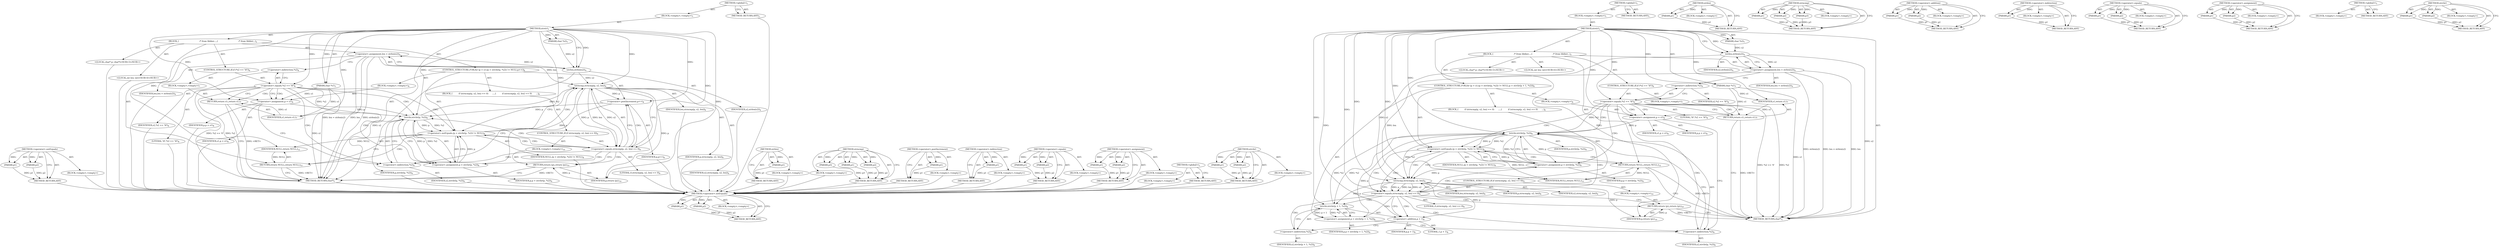 digraph "strchr" {
vulnerable_99 [label=<(METHOD,&lt;operator&gt;.notEquals)>];
vulnerable_100 [label=<(PARAM,p1)>];
vulnerable_101 [label=<(PARAM,p2)>];
vulnerable_102 [label=<(BLOCK,&lt;empty&gt;,&lt;empty&gt;)>];
vulnerable_103 [label=<(METHOD_RETURN,ANY)>];
vulnerable_6 [label=<(METHOD,&lt;global&gt;)<SUB>1</SUB>>];
vulnerable_7 [label=<(BLOCK,&lt;empty&gt;,&lt;empty&gt;)<SUB>1</SUB>>];
vulnerable_8 [label=<(METHOD,strstr)<SUB>1</SUB>>];
vulnerable_9 [label=<(PARAM,char *s1)<SUB>1</SUB>>];
vulnerable_10 [label=<(PARAM,char *s2)<SUB>1</SUB>>];
vulnerable_11 [label=<(BLOCK,{                               /* from libiber...,{                               /* from libiber...)<SUB>2</SUB>>];
vulnerable_12 [label="<(LOCAL,char* p: char*)<SUB>3</SUB>>"];
vulnerable_13 [label="<(LOCAL,int len: int)<SUB>4</SUB>>"];
vulnerable_14 [label=<(&lt;operator&gt;.assignment,len = strlen(s2))<SUB>4</SUB>>];
vulnerable_15 [label=<(IDENTIFIER,len,len = strlen(s2))<SUB>4</SUB>>];
vulnerable_16 [label=<(strlen,strlen(s2))<SUB>4</SUB>>];
vulnerable_17 [label=<(IDENTIFIER,s2,strlen(s2))<SUB>4</SUB>>];
vulnerable_18 [label=<(CONTROL_STRUCTURE,IF,if (*s2 == '\0'))<SUB>6</SUB>>];
vulnerable_19 [label=<(&lt;operator&gt;.equals,*s2 == '\0')<SUB>6</SUB>>];
vulnerable_20 [label=<(&lt;operator&gt;.indirection,*s2)<SUB>6</SUB>>];
vulnerable_21 [label=<(IDENTIFIER,s2,*s2 == '\0')<SUB>6</SUB>>];
vulnerable_22 [label=<(LITERAL,'\0',*s2 == '\0')<SUB>6</SUB>>];
vulnerable_23 [label=<(BLOCK,&lt;empty&gt;,&lt;empty&gt;)<SUB>7</SUB>>];
vulnerable_24 [label=<(RETURN,return s1;,return s1;)<SUB>7</SUB>>];
vulnerable_25 [label=<(IDENTIFIER,s1,return s1;)<SUB>7</SUB>>];
vulnerable_26 [label=<(CONTROL_STRUCTURE,FOR,for (p = s1;(p = strchr(p, *s2)) != NULL;p = strchr(p + 1, *s2)))<SUB>8</SUB>>];
vulnerable_27 [label=<(BLOCK,&lt;empty&gt;,&lt;empty&gt;)<SUB>8</SUB>>];
vulnerable_28 [label=<(&lt;operator&gt;.assignment,p = s1)<SUB>8</SUB>>];
vulnerable_29 [label=<(IDENTIFIER,p,p = s1)<SUB>8</SUB>>];
vulnerable_30 [label=<(IDENTIFIER,s1,p = s1)<SUB>8</SUB>>];
vulnerable_31 [label=<(&lt;operator&gt;.notEquals,(p = strchr(p, *s2)) != NULL)<SUB>8</SUB>>];
vulnerable_32 [label=<(&lt;operator&gt;.assignment,p = strchr(p, *s2))<SUB>8</SUB>>];
vulnerable_33 [label=<(IDENTIFIER,p,p = strchr(p, *s2))<SUB>8</SUB>>];
vulnerable_34 [label=<(strchr,strchr(p, *s2))<SUB>8</SUB>>];
vulnerable_35 [label=<(IDENTIFIER,p,strchr(p, *s2))<SUB>8</SUB>>];
vulnerable_36 [label=<(&lt;operator&gt;.indirection,*s2)<SUB>8</SUB>>];
vulnerable_37 [label=<(IDENTIFIER,s2,strchr(p, *s2))<SUB>8</SUB>>];
vulnerable_38 [label=<(IDENTIFIER,NULL,(p = strchr(p, *s2)) != NULL)<SUB>8</SUB>>];
vulnerable_39 [label=<(&lt;operator&gt;.assignment,p = strchr(p + 1, *s2))<SUB>8</SUB>>];
vulnerable_40 [label=<(IDENTIFIER,p,p = strchr(p + 1, *s2))<SUB>8</SUB>>];
vulnerable_41 [label=<(strchr,strchr(p + 1, *s2))<SUB>8</SUB>>];
vulnerable_42 [label=<(&lt;operator&gt;.addition,p + 1)<SUB>8</SUB>>];
vulnerable_43 [label=<(IDENTIFIER,p,p + 1)<SUB>8</SUB>>];
vulnerable_44 [label=<(LITERAL,1,p + 1)<SUB>8</SUB>>];
vulnerable_45 [label=<(&lt;operator&gt;.indirection,*s2)<SUB>8</SUB>>];
vulnerable_46 [label=<(IDENTIFIER,s2,strchr(p + 1, *s2))<SUB>8</SUB>>];
vulnerable_47 [label=<(BLOCK,{
         if (strncmp(p, s2, len) == 0)
      ...,{
         if (strncmp(p, s2, len) == 0)
      ...)<SUB>8</SUB>>];
vulnerable_48 [label=<(CONTROL_STRUCTURE,IF,if (strncmp(p, s2, len) == 0))<SUB>9</SUB>>];
vulnerable_49 [label=<(&lt;operator&gt;.equals,strncmp(p, s2, len) == 0)<SUB>9</SUB>>];
vulnerable_50 [label=<(strncmp,strncmp(p, s2, len))<SUB>9</SUB>>];
vulnerable_51 [label=<(IDENTIFIER,p,strncmp(p, s2, len))<SUB>9</SUB>>];
vulnerable_52 [label=<(IDENTIFIER,s2,strncmp(p, s2, len))<SUB>9</SUB>>];
vulnerable_53 [label=<(IDENTIFIER,len,strncmp(p, s2, len))<SUB>9</SUB>>];
vulnerable_54 [label=<(LITERAL,0,strncmp(p, s2, len) == 0)<SUB>9</SUB>>];
vulnerable_55 [label=<(BLOCK,&lt;empty&gt;,&lt;empty&gt;)<SUB>10</SUB>>];
vulnerable_56 [label=<(RETURN,return (p);,return (p);)<SUB>10</SUB>>];
vulnerable_57 [label=<(IDENTIFIER,p,return (p);)<SUB>10</SUB>>];
vulnerable_58 [label=<(RETURN,return NULL;,return NULL;)<SUB>12</SUB>>];
vulnerable_59 [label=<(IDENTIFIER,NULL,return NULL;)<SUB>12</SUB>>];
vulnerable_60 [label=<(METHOD_RETURN,char*)<SUB>1</SUB>>];
vulnerable_62 [label=<(METHOD_RETURN,ANY)<SUB>1</SUB>>];
vulnerable_86 [label=<(METHOD,strlen)>];
vulnerable_87 [label=<(PARAM,p1)>];
vulnerable_88 [label=<(BLOCK,&lt;empty&gt;,&lt;empty&gt;)>];
vulnerable_89 [label=<(METHOD_RETURN,ANY)>];
vulnerable_114 [label=<(METHOD,strncmp)>];
vulnerable_115 [label=<(PARAM,p1)>];
vulnerable_116 [label=<(PARAM,p2)>];
vulnerable_117 [label=<(PARAM,p3)>];
vulnerable_118 [label=<(BLOCK,&lt;empty&gt;,&lt;empty&gt;)>];
vulnerable_119 [label=<(METHOD_RETURN,ANY)>];
vulnerable_109 [label=<(METHOD,&lt;operator&gt;.addition)>];
vulnerable_110 [label=<(PARAM,p1)>];
vulnerable_111 [label=<(PARAM,p2)>];
vulnerable_112 [label=<(BLOCK,&lt;empty&gt;,&lt;empty&gt;)>];
vulnerable_113 [label=<(METHOD_RETURN,ANY)>];
vulnerable_95 [label=<(METHOD,&lt;operator&gt;.indirection)>];
vulnerable_96 [label=<(PARAM,p1)>];
vulnerable_97 [label=<(BLOCK,&lt;empty&gt;,&lt;empty&gt;)>];
vulnerable_98 [label=<(METHOD_RETURN,ANY)>];
vulnerable_90 [label=<(METHOD,&lt;operator&gt;.equals)>];
vulnerable_91 [label=<(PARAM,p1)>];
vulnerable_92 [label=<(PARAM,p2)>];
vulnerable_93 [label=<(BLOCK,&lt;empty&gt;,&lt;empty&gt;)>];
vulnerable_94 [label=<(METHOD_RETURN,ANY)>];
vulnerable_81 [label=<(METHOD,&lt;operator&gt;.assignment)>];
vulnerable_82 [label=<(PARAM,p1)>];
vulnerable_83 [label=<(PARAM,p2)>];
vulnerable_84 [label=<(BLOCK,&lt;empty&gt;,&lt;empty&gt;)>];
vulnerable_85 [label=<(METHOD_RETURN,ANY)>];
vulnerable_75 [label=<(METHOD,&lt;global&gt;)<SUB>1</SUB>>];
vulnerable_76 [label=<(BLOCK,&lt;empty&gt;,&lt;empty&gt;)>];
vulnerable_77 [label=<(METHOD_RETURN,ANY)>];
vulnerable_104 [label=<(METHOD,strchr)>];
vulnerable_105 [label=<(PARAM,p1)>];
vulnerable_106 [label=<(PARAM,p2)>];
vulnerable_107 [label=<(BLOCK,&lt;empty&gt;,&lt;empty&gt;)>];
vulnerable_108 [label=<(METHOD_RETURN,ANY)>];
fixed_93 [label=<(METHOD,&lt;operator&gt;.notEquals)>];
fixed_94 [label=<(PARAM,p1)>];
fixed_95 [label=<(PARAM,p2)>];
fixed_96 [label=<(BLOCK,&lt;empty&gt;,&lt;empty&gt;)>];
fixed_97 [label=<(METHOD_RETURN,ANY)>];
fixed_6 [label=<(METHOD,&lt;global&gt;)<SUB>1</SUB>>];
fixed_7 [label=<(BLOCK,&lt;empty&gt;,&lt;empty&gt;)<SUB>1</SUB>>];
fixed_8 [label=<(METHOD,strstr)<SUB>1</SUB>>];
fixed_9 [label=<(PARAM,char *s1)<SUB>1</SUB>>];
fixed_10 [label=<(PARAM,char *s2)<SUB>1</SUB>>];
fixed_11 [label=<(BLOCK,{                               /* from libiber...,{                               /* from libiber...)<SUB>2</SUB>>];
fixed_12 [label="<(LOCAL,char* p: char*)<SUB>3</SUB>>"];
fixed_13 [label="<(LOCAL,int len: int)<SUB>4</SUB>>"];
fixed_14 [label=<(&lt;operator&gt;.assignment,len = strlen(s2))<SUB>4</SUB>>];
fixed_15 [label=<(IDENTIFIER,len,len = strlen(s2))<SUB>4</SUB>>];
fixed_16 [label=<(strlen,strlen(s2))<SUB>4</SUB>>];
fixed_17 [label=<(IDENTIFIER,s2,strlen(s2))<SUB>4</SUB>>];
fixed_18 [label=<(CONTROL_STRUCTURE,IF,if (*s2 == '\0'))<SUB>6</SUB>>];
fixed_19 [label=<(&lt;operator&gt;.equals,*s2 == '\0')<SUB>6</SUB>>];
fixed_20 [label=<(&lt;operator&gt;.indirection,*s2)<SUB>6</SUB>>];
fixed_21 [label=<(IDENTIFIER,s2,*s2 == '\0')<SUB>6</SUB>>];
fixed_22 [label=<(LITERAL,'\0',*s2 == '\0')<SUB>6</SUB>>];
fixed_23 [label=<(BLOCK,&lt;empty&gt;,&lt;empty&gt;)<SUB>7</SUB>>];
fixed_24 [label=<(RETURN,return s1;,return s1;)<SUB>7</SUB>>];
fixed_25 [label=<(IDENTIFIER,s1,return s1;)<SUB>7</SUB>>];
fixed_26 [label=<(CONTROL_STRUCTURE,FOR,for (p = s1;(p = strchr(p, *s2)) != NULL;p++))<SUB>8</SUB>>];
fixed_27 [label=<(BLOCK,&lt;empty&gt;,&lt;empty&gt;)<SUB>8</SUB>>];
fixed_28 [label=<(&lt;operator&gt;.assignment,p = s1)<SUB>8</SUB>>];
fixed_29 [label=<(IDENTIFIER,p,p = s1)<SUB>8</SUB>>];
fixed_30 [label=<(IDENTIFIER,s1,p = s1)<SUB>8</SUB>>];
fixed_31 [label=<(&lt;operator&gt;.notEquals,(p = strchr(p, *s2)) != NULL)<SUB>8</SUB>>];
fixed_32 [label=<(&lt;operator&gt;.assignment,p = strchr(p, *s2))<SUB>8</SUB>>];
fixed_33 [label=<(IDENTIFIER,p,p = strchr(p, *s2))<SUB>8</SUB>>];
fixed_34 [label=<(strchr,strchr(p, *s2))<SUB>8</SUB>>];
fixed_35 [label=<(IDENTIFIER,p,strchr(p, *s2))<SUB>8</SUB>>];
fixed_36 [label=<(&lt;operator&gt;.indirection,*s2)<SUB>8</SUB>>];
fixed_37 [label=<(IDENTIFIER,s2,strchr(p, *s2))<SUB>8</SUB>>];
fixed_38 [label=<(IDENTIFIER,NULL,(p = strchr(p, *s2)) != NULL)<SUB>8</SUB>>];
fixed_39 [label=<(&lt;operator&gt;.postIncrement,p++)<SUB>8</SUB>>];
fixed_40 [label=<(IDENTIFIER,p,p++)<SUB>8</SUB>>];
fixed_41 [label=<(BLOCK,{
         if (strncmp(p, s2, len) == 0)
      ...,{
         if (strncmp(p, s2, len) == 0)
      ...)<SUB>8</SUB>>];
fixed_42 [label=<(CONTROL_STRUCTURE,IF,if (strncmp(p, s2, len) == 0))<SUB>9</SUB>>];
fixed_43 [label=<(&lt;operator&gt;.equals,strncmp(p, s2, len) == 0)<SUB>9</SUB>>];
fixed_44 [label=<(strncmp,strncmp(p, s2, len))<SUB>9</SUB>>];
fixed_45 [label=<(IDENTIFIER,p,strncmp(p, s2, len))<SUB>9</SUB>>];
fixed_46 [label=<(IDENTIFIER,s2,strncmp(p, s2, len))<SUB>9</SUB>>];
fixed_47 [label=<(IDENTIFIER,len,strncmp(p, s2, len))<SUB>9</SUB>>];
fixed_48 [label=<(LITERAL,0,strncmp(p, s2, len) == 0)<SUB>9</SUB>>];
fixed_49 [label=<(BLOCK,&lt;empty&gt;,&lt;empty&gt;)<SUB>10</SUB>>];
fixed_50 [label=<(RETURN,return (p);,return (p);)<SUB>10</SUB>>];
fixed_51 [label=<(IDENTIFIER,p,return (p);)<SUB>10</SUB>>];
fixed_52 [label=<(RETURN,return NULL;,return NULL;)<SUB>12</SUB>>];
fixed_53 [label=<(IDENTIFIER,NULL,return NULL;)<SUB>12</SUB>>];
fixed_54 [label=<(METHOD_RETURN,char*)<SUB>1</SUB>>];
fixed_56 [label=<(METHOD_RETURN,ANY)<SUB>1</SUB>>];
fixed_80 [label=<(METHOD,strlen)>];
fixed_81 [label=<(PARAM,p1)>];
fixed_82 [label=<(BLOCK,&lt;empty&gt;,&lt;empty&gt;)>];
fixed_83 [label=<(METHOD_RETURN,ANY)>];
fixed_107 [label=<(METHOD,strncmp)>];
fixed_108 [label=<(PARAM,p1)>];
fixed_109 [label=<(PARAM,p2)>];
fixed_110 [label=<(PARAM,p3)>];
fixed_111 [label=<(BLOCK,&lt;empty&gt;,&lt;empty&gt;)>];
fixed_112 [label=<(METHOD_RETURN,ANY)>];
fixed_103 [label=<(METHOD,&lt;operator&gt;.postIncrement)>];
fixed_104 [label=<(PARAM,p1)>];
fixed_105 [label=<(BLOCK,&lt;empty&gt;,&lt;empty&gt;)>];
fixed_106 [label=<(METHOD_RETURN,ANY)>];
fixed_89 [label=<(METHOD,&lt;operator&gt;.indirection)>];
fixed_90 [label=<(PARAM,p1)>];
fixed_91 [label=<(BLOCK,&lt;empty&gt;,&lt;empty&gt;)>];
fixed_92 [label=<(METHOD_RETURN,ANY)>];
fixed_84 [label=<(METHOD,&lt;operator&gt;.equals)>];
fixed_85 [label=<(PARAM,p1)>];
fixed_86 [label=<(PARAM,p2)>];
fixed_87 [label=<(BLOCK,&lt;empty&gt;,&lt;empty&gt;)>];
fixed_88 [label=<(METHOD_RETURN,ANY)>];
fixed_75 [label=<(METHOD,&lt;operator&gt;.assignment)>];
fixed_76 [label=<(PARAM,p1)>];
fixed_77 [label=<(PARAM,p2)>];
fixed_78 [label=<(BLOCK,&lt;empty&gt;,&lt;empty&gt;)>];
fixed_79 [label=<(METHOD_RETURN,ANY)>];
fixed_69 [label=<(METHOD,&lt;global&gt;)<SUB>1</SUB>>];
fixed_70 [label=<(BLOCK,&lt;empty&gt;,&lt;empty&gt;)>];
fixed_71 [label=<(METHOD_RETURN,ANY)>];
fixed_98 [label=<(METHOD,strchr)>];
fixed_99 [label=<(PARAM,p1)>];
fixed_100 [label=<(PARAM,p2)>];
fixed_101 [label=<(BLOCK,&lt;empty&gt;,&lt;empty&gt;)>];
fixed_102 [label=<(METHOD_RETURN,ANY)>];
vulnerable_99 -> vulnerable_100  [key=0, label="AST: "];
vulnerable_99 -> vulnerable_100  [key=1, label="DDG: "];
vulnerable_99 -> vulnerable_102  [key=0, label="AST: "];
vulnerable_99 -> vulnerable_101  [key=0, label="AST: "];
vulnerable_99 -> vulnerable_101  [key=1, label="DDG: "];
vulnerable_99 -> vulnerable_103  [key=0, label="AST: "];
vulnerable_99 -> vulnerable_103  [key=1, label="CFG: "];
vulnerable_100 -> vulnerable_103  [key=0, label="DDG: p1"];
vulnerable_101 -> vulnerable_103  [key=0, label="DDG: p2"];
vulnerable_6 -> vulnerable_7  [key=0, label="AST: "];
vulnerable_6 -> vulnerable_62  [key=0, label="AST: "];
vulnerable_6 -> vulnerable_62  [key=1, label="CFG: "];
vulnerable_7 -> vulnerable_8  [key=0, label="AST: "];
vulnerable_8 -> vulnerable_9  [key=0, label="AST: "];
vulnerable_8 -> vulnerable_9  [key=1, label="DDG: "];
vulnerable_8 -> vulnerable_10  [key=0, label="AST: "];
vulnerable_8 -> vulnerable_10  [key=1, label="DDG: "];
vulnerable_8 -> vulnerable_11  [key=0, label="AST: "];
vulnerable_8 -> vulnerable_60  [key=0, label="AST: "];
vulnerable_8 -> vulnerable_16  [key=0, label="CFG: "];
vulnerable_8 -> vulnerable_16  [key=1, label="DDG: "];
vulnerable_8 -> vulnerable_59  [key=0, label="DDG: "];
vulnerable_8 -> vulnerable_19  [key=0, label="DDG: "];
vulnerable_8 -> vulnerable_28  [key=0, label="DDG: "];
vulnerable_8 -> vulnerable_31  [key=0, label="DDG: "];
vulnerable_8 -> vulnerable_25  [key=0, label="DDG: "];
vulnerable_8 -> vulnerable_41  [key=0, label="DDG: "];
vulnerable_8 -> vulnerable_34  [key=0, label="DDG: "];
vulnerable_8 -> vulnerable_42  [key=0, label="DDG: "];
vulnerable_8 -> vulnerable_49  [key=0, label="DDG: "];
vulnerable_8 -> vulnerable_50  [key=0, label="DDG: "];
vulnerable_8 -> vulnerable_57  [key=0, label="DDG: "];
vulnerable_9 -> vulnerable_60  [key=0, label="DDG: s1"];
vulnerable_9 -> vulnerable_28  [key=0, label="DDG: s1"];
vulnerable_9 -> vulnerable_25  [key=0, label="DDG: s1"];
vulnerable_10 -> vulnerable_16  [key=0, label="DDG: s2"];
vulnerable_11 -> vulnerable_12  [key=0, label="AST: "];
vulnerable_11 -> vulnerable_13  [key=0, label="AST: "];
vulnerable_11 -> vulnerable_14  [key=0, label="AST: "];
vulnerable_11 -> vulnerable_18  [key=0, label="AST: "];
vulnerable_11 -> vulnerable_26  [key=0, label="AST: "];
vulnerable_11 -> vulnerable_58  [key=0, label="AST: "];
vulnerable_14 -> vulnerable_15  [key=0, label="AST: "];
vulnerable_14 -> vulnerable_16  [key=0, label="AST: "];
vulnerable_14 -> vulnerable_20  [key=0, label="CFG: "];
vulnerable_14 -> vulnerable_60  [key=0, label="DDG: len"];
vulnerable_14 -> vulnerable_60  [key=1, label="DDG: strlen(s2)"];
vulnerable_14 -> vulnerable_60  [key=2, label="DDG: len = strlen(s2)"];
vulnerable_14 -> vulnerable_50  [key=0, label="DDG: len"];
vulnerable_16 -> vulnerable_17  [key=0, label="AST: "];
vulnerable_16 -> vulnerable_14  [key=0, label="CFG: "];
vulnerable_16 -> vulnerable_14  [key=1, label="DDG: s2"];
vulnerable_16 -> vulnerable_60  [key=0, label="DDG: s2"];
vulnerable_16 -> vulnerable_50  [key=0, label="DDG: s2"];
vulnerable_18 -> vulnerable_19  [key=0, label="AST: "];
vulnerable_18 -> vulnerable_23  [key=0, label="AST: "];
vulnerable_19 -> vulnerable_20  [key=0, label="AST: "];
vulnerable_19 -> vulnerable_22  [key=0, label="AST: "];
vulnerable_19 -> vulnerable_24  [key=0, label="CFG: "];
vulnerable_19 -> vulnerable_24  [key=1, label="CDG: "];
vulnerable_19 -> vulnerable_28  [key=0, label="CFG: "];
vulnerable_19 -> vulnerable_28  [key=1, label="CDG: "];
vulnerable_19 -> vulnerable_60  [key=0, label="DDG: *s2"];
vulnerable_19 -> vulnerable_60  [key=1, label="DDG: *s2 == '\0'"];
vulnerable_19 -> vulnerable_34  [key=0, label="DDG: *s2"];
vulnerable_19 -> vulnerable_34  [key=1, label="CDG: "];
vulnerable_19 -> vulnerable_32  [key=0, label="CDG: "];
vulnerable_19 -> vulnerable_36  [key=0, label="CDG: "];
vulnerable_19 -> vulnerable_31  [key=0, label="CDG: "];
vulnerable_20 -> vulnerable_21  [key=0, label="AST: "];
vulnerable_20 -> vulnerable_19  [key=0, label="CFG: "];
vulnerable_23 -> vulnerable_24  [key=0, label="AST: "];
vulnerable_24 -> vulnerable_25  [key=0, label="AST: "];
vulnerable_24 -> vulnerable_60  [key=0, label="CFG: "];
vulnerable_24 -> vulnerable_60  [key=1, label="DDG: &lt;RET&gt;"];
vulnerable_25 -> vulnerable_24  [key=0, label="DDG: s1"];
vulnerable_26 -> vulnerable_27  [key=0, label="AST: "];
vulnerable_26 -> vulnerable_31  [key=0, label="AST: "];
vulnerable_26 -> vulnerable_39  [key=0, label="AST: "];
vulnerable_26 -> vulnerable_47  [key=0, label="AST: "];
vulnerable_27 -> vulnerable_28  [key=0, label="AST: "];
vulnerable_28 -> vulnerable_29  [key=0, label="AST: "];
vulnerable_28 -> vulnerable_30  [key=0, label="AST: "];
vulnerable_28 -> vulnerable_36  [key=0, label="CFG: "];
vulnerable_28 -> vulnerable_34  [key=0, label="DDG: p"];
vulnerable_31 -> vulnerable_32  [key=0, label="AST: "];
vulnerable_31 -> vulnerable_38  [key=0, label="AST: "];
vulnerable_31 -> vulnerable_50  [key=0, label="CFG: "];
vulnerable_31 -> vulnerable_50  [key=1, label="CDG: "];
vulnerable_31 -> vulnerable_58  [key=0, label="CFG: "];
vulnerable_31 -> vulnerable_58  [key=1, label="CDG: "];
vulnerable_31 -> vulnerable_59  [key=0, label="DDG: NULL"];
vulnerable_31 -> vulnerable_49  [key=0, label="CDG: "];
vulnerable_32 -> vulnerable_33  [key=0, label="AST: "];
vulnerable_32 -> vulnerable_34  [key=0, label="AST: "];
vulnerable_32 -> vulnerable_31  [key=0, label="CFG: "];
vulnerable_32 -> vulnerable_31  [key=1, label="DDG: p"];
vulnerable_32 -> vulnerable_50  [key=0, label="DDG: p"];
vulnerable_34 -> vulnerable_35  [key=0, label="AST: "];
vulnerable_34 -> vulnerable_36  [key=0, label="AST: "];
vulnerable_34 -> vulnerable_32  [key=0, label="CFG: "];
vulnerable_34 -> vulnerable_32  [key=1, label="DDG: p"];
vulnerable_34 -> vulnerable_32  [key=2, label="DDG: *s2"];
vulnerable_34 -> vulnerable_31  [key=0, label="DDG: p"];
vulnerable_34 -> vulnerable_31  [key=1, label="DDG: *s2"];
vulnerable_34 -> vulnerable_41  [key=0, label="DDG: *s2"];
vulnerable_34 -> vulnerable_50  [key=0, label="DDG: *s2"];
vulnerable_36 -> vulnerable_37  [key=0, label="AST: "];
vulnerable_36 -> vulnerable_34  [key=0, label="CFG: "];
vulnerable_39 -> vulnerable_40  [key=0, label="AST: "];
vulnerable_39 -> vulnerable_41  [key=0, label="AST: "];
vulnerable_39 -> vulnerable_36  [key=0, label="CFG: "];
vulnerable_39 -> vulnerable_34  [key=0, label="DDG: p"];
vulnerable_41 -> vulnerable_42  [key=0, label="AST: "];
vulnerable_41 -> vulnerable_45  [key=0, label="AST: "];
vulnerable_41 -> vulnerable_39  [key=0, label="CFG: "];
vulnerable_41 -> vulnerable_39  [key=1, label="DDG: p + 1"];
vulnerable_41 -> vulnerable_39  [key=2, label="DDG: *s2"];
vulnerable_41 -> vulnerable_34  [key=0, label="DDG: *s2"];
vulnerable_42 -> vulnerable_43  [key=0, label="AST: "];
vulnerable_42 -> vulnerable_44  [key=0, label="AST: "];
vulnerable_42 -> vulnerable_45  [key=0, label="CFG: "];
vulnerable_45 -> vulnerable_46  [key=0, label="AST: "];
vulnerable_45 -> vulnerable_41  [key=0, label="CFG: "];
vulnerable_47 -> vulnerable_48  [key=0, label="AST: "];
vulnerable_48 -> vulnerable_49  [key=0, label="AST: "];
vulnerable_48 -> vulnerable_55  [key=0, label="AST: "];
vulnerable_49 -> vulnerable_50  [key=0, label="AST: "];
vulnerable_49 -> vulnerable_54  [key=0, label="AST: "];
vulnerable_49 -> vulnerable_56  [key=0, label="CFG: "];
vulnerable_49 -> vulnerable_56  [key=1, label="CDG: "];
vulnerable_49 -> vulnerable_42  [key=0, label="CFG: "];
vulnerable_49 -> vulnerable_42  [key=1, label="CDG: "];
vulnerable_49 -> vulnerable_34  [key=0, label="CDG: "];
vulnerable_49 -> vulnerable_32  [key=0, label="CDG: "];
vulnerable_49 -> vulnerable_36  [key=0, label="CDG: "];
vulnerable_49 -> vulnerable_41  [key=0, label="CDG: "];
vulnerable_49 -> vulnerable_45  [key=0, label="CDG: "];
vulnerable_49 -> vulnerable_39  [key=0, label="CDG: "];
vulnerable_49 -> vulnerable_31  [key=0, label="CDG: "];
vulnerable_50 -> vulnerable_51  [key=0, label="AST: "];
vulnerable_50 -> vulnerable_52  [key=0, label="AST: "];
vulnerable_50 -> vulnerable_53  [key=0, label="AST: "];
vulnerable_50 -> vulnerable_49  [key=0, label="CFG: "];
vulnerable_50 -> vulnerable_49  [key=1, label="DDG: p"];
vulnerable_50 -> vulnerable_49  [key=2, label="DDG: s2"];
vulnerable_50 -> vulnerable_49  [key=3, label="DDG: len"];
vulnerable_50 -> vulnerable_41  [key=0, label="DDG: p"];
vulnerable_50 -> vulnerable_42  [key=0, label="DDG: p"];
vulnerable_50 -> vulnerable_57  [key=0, label="DDG: p"];
vulnerable_55 -> vulnerable_56  [key=0, label="AST: "];
vulnerable_56 -> vulnerable_57  [key=0, label="AST: "];
vulnerable_56 -> vulnerable_60  [key=0, label="CFG: "];
vulnerable_56 -> vulnerable_60  [key=1, label="DDG: &lt;RET&gt;"];
vulnerable_57 -> vulnerable_56  [key=0, label="DDG: p"];
vulnerable_58 -> vulnerable_59  [key=0, label="AST: "];
vulnerable_58 -> vulnerable_60  [key=0, label="CFG: "];
vulnerable_58 -> vulnerable_60  [key=1, label="DDG: &lt;RET&gt;"];
vulnerable_59 -> vulnerable_58  [key=0, label="DDG: NULL"];
vulnerable_86 -> vulnerable_87  [key=0, label="AST: "];
vulnerable_86 -> vulnerable_87  [key=1, label="DDG: "];
vulnerable_86 -> vulnerable_88  [key=0, label="AST: "];
vulnerable_86 -> vulnerable_89  [key=0, label="AST: "];
vulnerable_86 -> vulnerable_89  [key=1, label="CFG: "];
vulnerable_87 -> vulnerable_89  [key=0, label="DDG: p1"];
vulnerable_114 -> vulnerable_115  [key=0, label="AST: "];
vulnerable_114 -> vulnerable_115  [key=1, label="DDG: "];
vulnerable_114 -> vulnerable_118  [key=0, label="AST: "];
vulnerable_114 -> vulnerable_116  [key=0, label="AST: "];
vulnerable_114 -> vulnerable_116  [key=1, label="DDG: "];
vulnerable_114 -> vulnerable_119  [key=0, label="AST: "];
vulnerable_114 -> vulnerable_119  [key=1, label="CFG: "];
vulnerable_114 -> vulnerable_117  [key=0, label="AST: "];
vulnerable_114 -> vulnerable_117  [key=1, label="DDG: "];
vulnerable_115 -> vulnerable_119  [key=0, label="DDG: p1"];
vulnerable_116 -> vulnerable_119  [key=0, label="DDG: p2"];
vulnerable_117 -> vulnerable_119  [key=0, label="DDG: p3"];
vulnerable_109 -> vulnerable_110  [key=0, label="AST: "];
vulnerable_109 -> vulnerable_110  [key=1, label="DDG: "];
vulnerable_109 -> vulnerable_112  [key=0, label="AST: "];
vulnerable_109 -> vulnerable_111  [key=0, label="AST: "];
vulnerable_109 -> vulnerable_111  [key=1, label="DDG: "];
vulnerable_109 -> vulnerable_113  [key=0, label="AST: "];
vulnerable_109 -> vulnerable_113  [key=1, label="CFG: "];
vulnerable_110 -> vulnerable_113  [key=0, label="DDG: p1"];
vulnerable_111 -> vulnerable_113  [key=0, label="DDG: p2"];
vulnerable_95 -> vulnerable_96  [key=0, label="AST: "];
vulnerable_95 -> vulnerable_96  [key=1, label="DDG: "];
vulnerable_95 -> vulnerable_97  [key=0, label="AST: "];
vulnerable_95 -> vulnerable_98  [key=0, label="AST: "];
vulnerable_95 -> vulnerable_98  [key=1, label="CFG: "];
vulnerable_96 -> vulnerable_98  [key=0, label="DDG: p1"];
vulnerable_90 -> vulnerable_91  [key=0, label="AST: "];
vulnerable_90 -> vulnerable_91  [key=1, label="DDG: "];
vulnerable_90 -> vulnerable_93  [key=0, label="AST: "];
vulnerable_90 -> vulnerable_92  [key=0, label="AST: "];
vulnerable_90 -> vulnerable_92  [key=1, label="DDG: "];
vulnerable_90 -> vulnerable_94  [key=0, label="AST: "];
vulnerable_90 -> vulnerable_94  [key=1, label="CFG: "];
vulnerable_91 -> vulnerable_94  [key=0, label="DDG: p1"];
vulnerable_92 -> vulnerable_94  [key=0, label="DDG: p2"];
vulnerable_81 -> vulnerable_82  [key=0, label="AST: "];
vulnerable_81 -> vulnerable_82  [key=1, label="DDG: "];
vulnerable_81 -> vulnerable_84  [key=0, label="AST: "];
vulnerable_81 -> vulnerable_83  [key=0, label="AST: "];
vulnerable_81 -> vulnerable_83  [key=1, label="DDG: "];
vulnerable_81 -> vulnerable_85  [key=0, label="AST: "];
vulnerable_81 -> vulnerable_85  [key=1, label="CFG: "];
vulnerable_82 -> vulnerable_85  [key=0, label="DDG: p1"];
vulnerable_83 -> vulnerable_85  [key=0, label="DDG: p2"];
vulnerable_75 -> vulnerable_76  [key=0, label="AST: "];
vulnerable_75 -> vulnerable_77  [key=0, label="AST: "];
vulnerable_75 -> vulnerable_77  [key=1, label="CFG: "];
vulnerable_104 -> vulnerable_105  [key=0, label="AST: "];
vulnerable_104 -> vulnerable_105  [key=1, label="DDG: "];
vulnerable_104 -> vulnerable_107  [key=0, label="AST: "];
vulnerable_104 -> vulnerable_106  [key=0, label="AST: "];
vulnerable_104 -> vulnerable_106  [key=1, label="DDG: "];
vulnerable_104 -> vulnerable_108  [key=0, label="AST: "];
vulnerable_104 -> vulnerable_108  [key=1, label="CFG: "];
vulnerable_105 -> vulnerable_108  [key=0, label="DDG: p1"];
vulnerable_106 -> vulnerable_108  [key=0, label="DDG: p2"];
fixed_93 -> fixed_94  [key=0, label="AST: "];
fixed_93 -> fixed_94  [key=1, label="DDG: "];
fixed_93 -> fixed_96  [key=0, label="AST: "];
fixed_93 -> fixed_95  [key=0, label="AST: "];
fixed_93 -> fixed_95  [key=1, label="DDG: "];
fixed_93 -> fixed_97  [key=0, label="AST: "];
fixed_93 -> fixed_97  [key=1, label="CFG: "];
fixed_94 -> fixed_97  [key=0, label="DDG: p1"];
fixed_95 -> fixed_97  [key=0, label="DDG: p2"];
fixed_96 -> vulnerable_99  [key=0];
fixed_97 -> vulnerable_99  [key=0];
fixed_6 -> fixed_7  [key=0, label="AST: "];
fixed_6 -> fixed_56  [key=0, label="AST: "];
fixed_6 -> fixed_56  [key=1, label="CFG: "];
fixed_7 -> fixed_8  [key=0, label="AST: "];
fixed_8 -> fixed_9  [key=0, label="AST: "];
fixed_8 -> fixed_9  [key=1, label="DDG: "];
fixed_8 -> fixed_10  [key=0, label="AST: "];
fixed_8 -> fixed_10  [key=1, label="DDG: "];
fixed_8 -> fixed_11  [key=0, label="AST: "];
fixed_8 -> fixed_54  [key=0, label="AST: "];
fixed_8 -> fixed_16  [key=0, label="CFG: "];
fixed_8 -> fixed_16  [key=1, label="DDG: "];
fixed_8 -> fixed_53  [key=0, label="DDG: "];
fixed_8 -> fixed_19  [key=0, label="DDG: "];
fixed_8 -> fixed_28  [key=0, label="DDG: "];
fixed_8 -> fixed_31  [key=0, label="DDG: "];
fixed_8 -> fixed_39  [key=0, label="DDG: "];
fixed_8 -> fixed_25  [key=0, label="DDG: "];
fixed_8 -> fixed_34  [key=0, label="DDG: "];
fixed_8 -> fixed_43  [key=0, label="DDG: "];
fixed_8 -> fixed_44  [key=0, label="DDG: "];
fixed_8 -> fixed_51  [key=0, label="DDG: "];
fixed_9 -> fixed_54  [key=0, label="DDG: s1"];
fixed_9 -> fixed_28  [key=0, label="DDG: s1"];
fixed_9 -> fixed_25  [key=0, label="DDG: s1"];
fixed_10 -> fixed_16  [key=0, label="DDG: s2"];
fixed_11 -> fixed_12  [key=0, label="AST: "];
fixed_11 -> fixed_13  [key=0, label="AST: "];
fixed_11 -> fixed_14  [key=0, label="AST: "];
fixed_11 -> fixed_18  [key=0, label="AST: "];
fixed_11 -> fixed_26  [key=0, label="AST: "];
fixed_11 -> fixed_52  [key=0, label="AST: "];
fixed_12 -> vulnerable_99  [key=0];
fixed_13 -> vulnerable_99  [key=0];
fixed_14 -> fixed_15  [key=0, label="AST: "];
fixed_14 -> fixed_16  [key=0, label="AST: "];
fixed_14 -> fixed_20  [key=0, label="CFG: "];
fixed_14 -> fixed_54  [key=0, label="DDG: len"];
fixed_14 -> fixed_54  [key=1, label="DDG: strlen(s2)"];
fixed_14 -> fixed_54  [key=2, label="DDG: len = strlen(s2)"];
fixed_14 -> fixed_44  [key=0, label="DDG: len"];
fixed_15 -> vulnerable_99  [key=0];
fixed_16 -> fixed_17  [key=0, label="AST: "];
fixed_16 -> fixed_14  [key=0, label="CFG: "];
fixed_16 -> fixed_14  [key=1, label="DDG: s2"];
fixed_16 -> fixed_54  [key=0, label="DDG: s2"];
fixed_16 -> fixed_44  [key=0, label="DDG: s2"];
fixed_17 -> vulnerable_99  [key=0];
fixed_18 -> fixed_19  [key=0, label="AST: "];
fixed_18 -> fixed_23  [key=0, label="AST: "];
fixed_19 -> fixed_20  [key=0, label="AST: "];
fixed_19 -> fixed_22  [key=0, label="AST: "];
fixed_19 -> fixed_24  [key=0, label="CFG: "];
fixed_19 -> fixed_24  [key=1, label="CDG: "];
fixed_19 -> fixed_28  [key=0, label="CFG: "];
fixed_19 -> fixed_28  [key=1, label="CDG: "];
fixed_19 -> fixed_54  [key=0, label="DDG: *s2"];
fixed_19 -> fixed_54  [key=1, label="DDG: *s2 == '\0'"];
fixed_19 -> fixed_34  [key=0, label="DDG: *s2"];
fixed_19 -> fixed_34  [key=1, label="CDG: "];
fixed_19 -> fixed_32  [key=0, label="CDG: "];
fixed_19 -> fixed_36  [key=0, label="CDG: "];
fixed_19 -> fixed_31  [key=0, label="CDG: "];
fixed_20 -> fixed_21  [key=0, label="AST: "];
fixed_20 -> fixed_19  [key=0, label="CFG: "];
fixed_21 -> vulnerable_99  [key=0];
fixed_22 -> vulnerable_99  [key=0];
fixed_23 -> fixed_24  [key=0, label="AST: "];
fixed_24 -> fixed_25  [key=0, label="AST: "];
fixed_24 -> fixed_54  [key=0, label="CFG: "];
fixed_24 -> fixed_54  [key=1, label="DDG: &lt;RET&gt;"];
fixed_25 -> fixed_24  [key=0, label="DDG: s1"];
fixed_26 -> fixed_27  [key=0, label="AST: "];
fixed_26 -> fixed_31  [key=0, label="AST: "];
fixed_26 -> fixed_39  [key=0, label="AST: "];
fixed_26 -> fixed_41  [key=0, label="AST: "];
fixed_27 -> fixed_28  [key=0, label="AST: "];
fixed_28 -> fixed_29  [key=0, label="AST: "];
fixed_28 -> fixed_30  [key=0, label="AST: "];
fixed_28 -> fixed_36  [key=0, label="CFG: "];
fixed_28 -> fixed_34  [key=0, label="DDG: p"];
fixed_29 -> vulnerable_99  [key=0];
fixed_30 -> vulnerable_99  [key=0];
fixed_31 -> fixed_32  [key=0, label="AST: "];
fixed_31 -> fixed_38  [key=0, label="AST: "];
fixed_31 -> fixed_44  [key=0, label="CFG: "];
fixed_31 -> fixed_44  [key=1, label="CDG: "];
fixed_31 -> fixed_52  [key=0, label="CFG: "];
fixed_31 -> fixed_52  [key=1, label="CDG: "];
fixed_31 -> fixed_53  [key=0, label="DDG: NULL"];
fixed_31 -> fixed_43  [key=0, label="CDG: "];
fixed_32 -> fixed_33  [key=0, label="AST: "];
fixed_32 -> fixed_34  [key=0, label="AST: "];
fixed_32 -> fixed_31  [key=0, label="CFG: "];
fixed_32 -> fixed_31  [key=1, label="DDG: p"];
fixed_32 -> fixed_44  [key=0, label="DDG: p"];
fixed_33 -> vulnerable_99  [key=0];
fixed_34 -> fixed_35  [key=0, label="AST: "];
fixed_34 -> fixed_36  [key=0, label="AST: "];
fixed_34 -> fixed_32  [key=0, label="CFG: "];
fixed_34 -> fixed_32  [key=1, label="DDG: p"];
fixed_34 -> fixed_32  [key=2, label="DDG: *s2"];
fixed_34 -> fixed_31  [key=0, label="DDG: p"];
fixed_34 -> fixed_31  [key=1, label="DDG: *s2"];
fixed_34 -> fixed_44  [key=0, label="DDG: *s2"];
fixed_35 -> vulnerable_99  [key=0];
fixed_36 -> fixed_37  [key=0, label="AST: "];
fixed_36 -> fixed_34  [key=0, label="CFG: "];
fixed_37 -> vulnerable_99  [key=0];
fixed_38 -> vulnerable_99  [key=0];
fixed_39 -> fixed_40  [key=0, label="AST: "];
fixed_39 -> fixed_36  [key=0, label="CFG: "];
fixed_39 -> fixed_34  [key=0, label="DDG: p"];
fixed_40 -> vulnerable_99  [key=0];
fixed_41 -> fixed_42  [key=0, label="AST: "];
fixed_42 -> fixed_43  [key=0, label="AST: "];
fixed_42 -> fixed_49  [key=0, label="AST: "];
fixed_43 -> fixed_44  [key=0, label="AST: "];
fixed_43 -> fixed_48  [key=0, label="AST: "];
fixed_43 -> fixed_50  [key=0, label="CFG: "];
fixed_43 -> fixed_50  [key=1, label="CDG: "];
fixed_43 -> fixed_39  [key=0, label="CFG: "];
fixed_43 -> fixed_39  [key=1, label="CDG: "];
fixed_43 -> fixed_34  [key=0, label="CDG: "];
fixed_43 -> fixed_32  [key=0, label="CDG: "];
fixed_43 -> fixed_36  [key=0, label="CDG: "];
fixed_43 -> fixed_31  [key=0, label="CDG: "];
fixed_44 -> fixed_45  [key=0, label="AST: "];
fixed_44 -> fixed_46  [key=0, label="AST: "];
fixed_44 -> fixed_47  [key=0, label="AST: "];
fixed_44 -> fixed_43  [key=0, label="CFG: "];
fixed_44 -> fixed_43  [key=1, label="DDG: p"];
fixed_44 -> fixed_43  [key=2, label="DDG: s2"];
fixed_44 -> fixed_43  [key=3, label="DDG: len"];
fixed_44 -> fixed_39  [key=0, label="DDG: p"];
fixed_44 -> fixed_51  [key=0, label="DDG: p"];
fixed_45 -> vulnerable_99  [key=0];
fixed_46 -> vulnerable_99  [key=0];
fixed_47 -> vulnerable_99  [key=0];
fixed_48 -> vulnerable_99  [key=0];
fixed_49 -> fixed_50  [key=0, label="AST: "];
fixed_50 -> fixed_51  [key=0, label="AST: "];
fixed_50 -> fixed_54  [key=0, label="CFG: "];
fixed_50 -> fixed_54  [key=1, label="DDG: &lt;RET&gt;"];
fixed_51 -> fixed_50  [key=0, label="DDG: p"];
fixed_52 -> fixed_53  [key=0, label="AST: "];
fixed_52 -> fixed_54  [key=0, label="CFG: "];
fixed_52 -> fixed_54  [key=1, label="DDG: &lt;RET&gt;"];
fixed_53 -> fixed_52  [key=0, label="DDG: NULL"];
fixed_54 -> vulnerable_99  [key=0];
fixed_56 -> vulnerable_99  [key=0];
fixed_80 -> fixed_81  [key=0, label="AST: "];
fixed_80 -> fixed_81  [key=1, label="DDG: "];
fixed_80 -> fixed_82  [key=0, label="AST: "];
fixed_80 -> fixed_83  [key=0, label="AST: "];
fixed_80 -> fixed_83  [key=1, label="CFG: "];
fixed_81 -> fixed_83  [key=0, label="DDG: p1"];
fixed_82 -> vulnerable_99  [key=0];
fixed_83 -> vulnerable_99  [key=0];
fixed_107 -> fixed_108  [key=0, label="AST: "];
fixed_107 -> fixed_108  [key=1, label="DDG: "];
fixed_107 -> fixed_111  [key=0, label="AST: "];
fixed_107 -> fixed_109  [key=0, label="AST: "];
fixed_107 -> fixed_109  [key=1, label="DDG: "];
fixed_107 -> fixed_112  [key=0, label="AST: "];
fixed_107 -> fixed_112  [key=1, label="CFG: "];
fixed_107 -> fixed_110  [key=0, label="AST: "];
fixed_107 -> fixed_110  [key=1, label="DDG: "];
fixed_108 -> fixed_112  [key=0, label="DDG: p1"];
fixed_109 -> fixed_112  [key=0, label="DDG: p2"];
fixed_110 -> fixed_112  [key=0, label="DDG: p3"];
fixed_111 -> vulnerable_99  [key=0];
fixed_112 -> vulnerable_99  [key=0];
fixed_103 -> fixed_104  [key=0, label="AST: "];
fixed_103 -> fixed_104  [key=1, label="DDG: "];
fixed_103 -> fixed_105  [key=0, label="AST: "];
fixed_103 -> fixed_106  [key=0, label="AST: "];
fixed_103 -> fixed_106  [key=1, label="CFG: "];
fixed_104 -> fixed_106  [key=0, label="DDG: p1"];
fixed_105 -> vulnerable_99  [key=0];
fixed_106 -> vulnerable_99  [key=0];
fixed_89 -> fixed_90  [key=0, label="AST: "];
fixed_89 -> fixed_90  [key=1, label="DDG: "];
fixed_89 -> fixed_91  [key=0, label="AST: "];
fixed_89 -> fixed_92  [key=0, label="AST: "];
fixed_89 -> fixed_92  [key=1, label="CFG: "];
fixed_90 -> fixed_92  [key=0, label="DDG: p1"];
fixed_91 -> vulnerable_99  [key=0];
fixed_92 -> vulnerable_99  [key=0];
fixed_84 -> fixed_85  [key=0, label="AST: "];
fixed_84 -> fixed_85  [key=1, label="DDG: "];
fixed_84 -> fixed_87  [key=0, label="AST: "];
fixed_84 -> fixed_86  [key=0, label="AST: "];
fixed_84 -> fixed_86  [key=1, label="DDG: "];
fixed_84 -> fixed_88  [key=0, label="AST: "];
fixed_84 -> fixed_88  [key=1, label="CFG: "];
fixed_85 -> fixed_88  [key=0, label="DDG: p1"];
fixed_86 -> fixed_88  [key=0, label="DDG: p2"];
fixed_87 -> vulnerable_99  [key=0];
fixed_88 -> vulnerable_99  [key=0];
fixed_75 -> fixed_76  [key=0, label="AST: "];
fixed_75 -> fixed_76  [key=1, label="DDG: "];
fixed_75 -> fixed_78  [key=0, label="AST: "];
fixed_75 -> fixed_77  [key=0, label="AST: "];
fixed_75 -> fixed_77  [key=1, label="DDG: "];
fixed_75 -> fixed_79  [key=0, label="AST: "];
fixed_75 -> fixed_79  [key=1, label="CFG: "];
fixed_76 -> fixed_79  [key=0, label="DDG: p1"];
fixed_77 -> fixed_79  [key=0, label="DDG: p2"];
fixed_78 -> vulnerable_99  [key=0];
fixed_79 -> vulnerable_99  [key=0];
fixed_69 -> fixed_70  [key=0, label="AST: "];
fixed_69 -> fixed_71  [key=0, label="AST: "];
fixed_69 -> fixed_71  [key=1, label="CFG: "];
fixed_70 -> vulnerable_99  [key=0];
fixed_71 -> vulnerable_99  [key=0];
fixed_98 -> fixed_99  [key=0, label="AST: "];
fixed_98 -> fixed_99  [key=1, label="DDG: "];
fixed_98 -> fixed_101  [key=0, label="AST: "];
fixed_98 -> fixed_100  [key=0, label="AST: "];
fixed_98 -> fixed_100  [key=1, label="DDG: "];
fixed_98 -> fixed_102  [key=0, label="AST: "];
fixed_98 -> fixed_102  [key=1, label="CFG: "];
fixed_99 -> fixed_102  [key=0, label="DDG: p1"];
fixed_100 -> fixed_102  [key=0, label="DDG: p2"];
fixed_101 -> vulnerable_99  [key=0];
fixed_102 -> vulnerable_99  [key=0];
}
